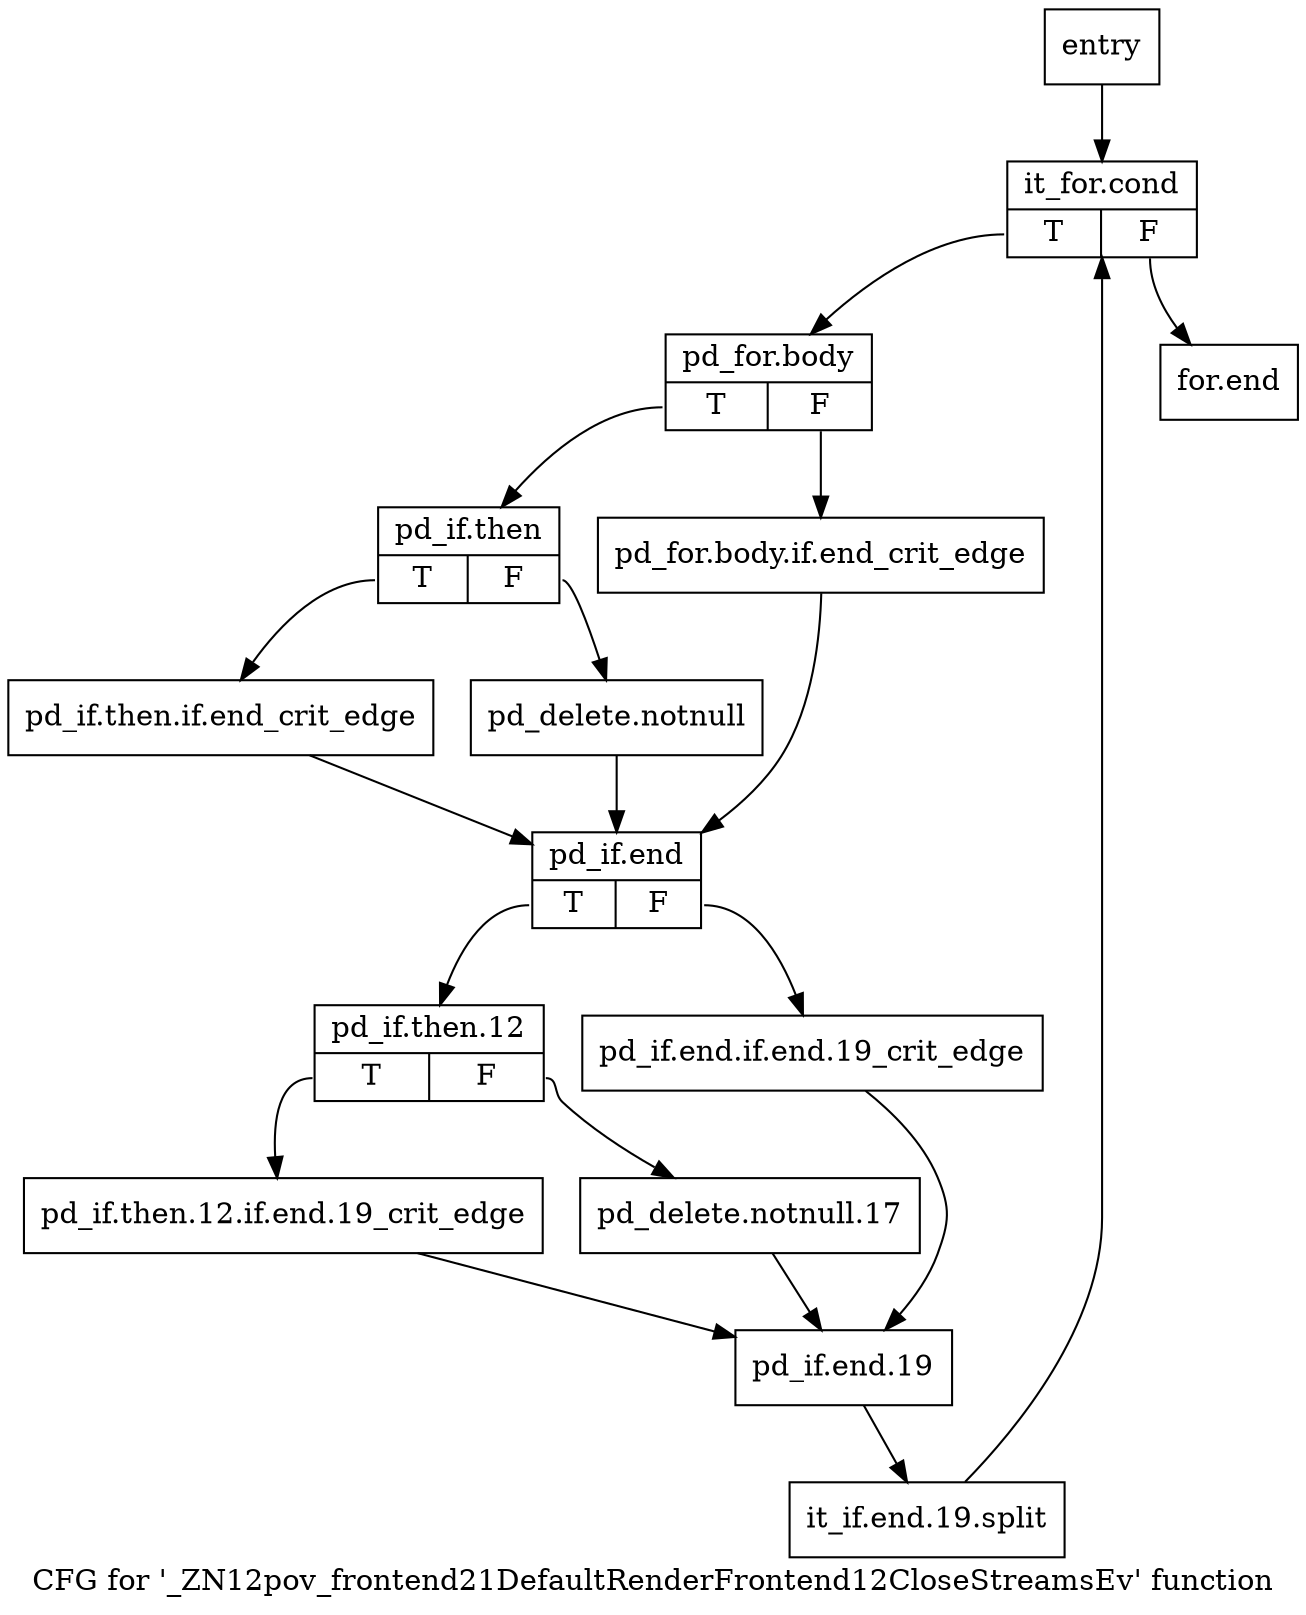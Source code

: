 digraph "CFG for '_ZN12pov_frontend21DefaultRenderFrontend12CloseStreamsEv' function" {
	label="CFG for '_ZN12pov_frontend21DefaultRenderFrontend12CloseStreamsEv' function";

	Node0xe5b2d0 [shape=record,label="{entry}"];
	Node0xe5b2d0 -> Node0xe61000;
	Node0xe61000 [shape=record,label="{it_for.cond|{<s0>T|<s1>F}}"];
	Node0xe61000:s0 -> Node0xe61050;
	Node0xe61000:s1 -> Node0xe613c0;
	Node0xe61050 [shape=record,label="{pd_for.body|{<s0>T|<s1>F}}"];
	Node0xe61050:s0 -> Node0xe610f0;
	Node0xe61050:s1 -> Node0xe610a0;
	Node0xe610a0 [shape=record,label="{pd_for.body.if.end_crit_edge}"];
	Node0xe610a0 -> Node0xe611e0;
	Node0xe610f0 [shape=record,label="{pd_if.then|{<s0>T|<s1>F}}"];
	Node0xe610f0:s0 -> Node0xe61140;
	Node0xe610f0:s1 -> Node0xe61190;
	Node0xe61140 [shape=record,label="{pd_if.then.if.end_crit_edge}"];
	Node0xe61140 -> Node0xe611e0;
	Node0xe61190 [shape=record,label="{pd_delete.notnull}"];
	Node0xe61190 -> Node0xe611e0;
	Node0xe611e0 [shape=record,label="{pd_if.end|{<s0>T|<s1>F}}"];
	Node0xe611e0:s0 -> Node0xe61280;
	Node0xe611e0:s1 -> Node0xe61230;
	Node0xe61230 [shape=record,label="{pd_if.end.if.end.19_crit_edge}"];
	Node0xe61230 -> Node0xe61370;
	Node0xe61280 [shape=record,label="{pd_if.then.12|{<s0>T|<s1>F}}"];
	Node0xe61280:s0 -> Node0xe612d0;
	Node0xe61280:s1 -> Node0xe61320;
	Node0xe612d0 [shape=record,label="{pd_if.then.12.if.end.19_crit_edge}"];
	Node0xe612d0 -> Node0xe61370;
	Node0xe61320 [shape=record,label="{pd_delete.notnull.17}"];
	Node0xe61320 -> Node0xe61370;
	Node0xe61370 [shape=record,label="{pd_if.end.19}"];
	Node0xe61370 -> Node0x2f2b520;
	Node0x2f2b520 [shape=record,label="{it_if.end.19.split}"];
	Node0x2f2b520 -> Node0xe61000;
	Node0xe613c0 [shape=record,label="{for.end}"];
}
